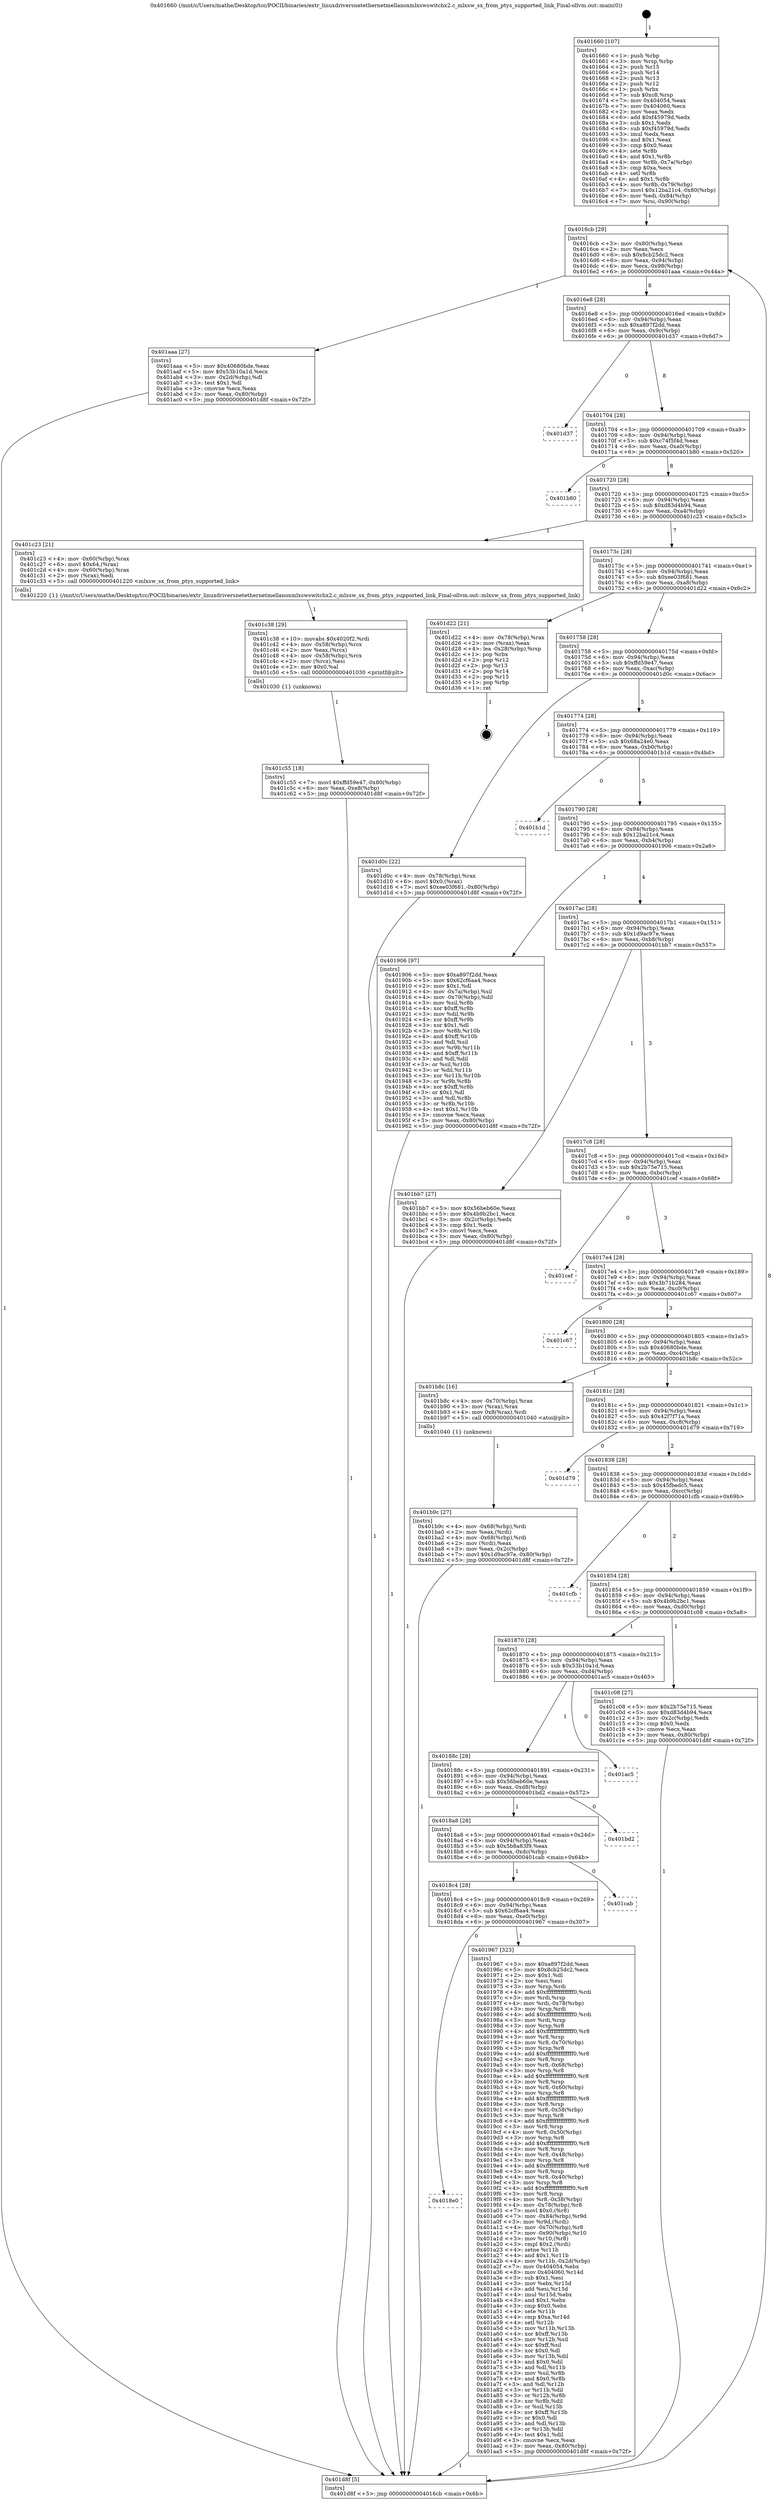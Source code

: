 digraph "0x401660" {
  label = "0x401660 (/mnt/c/Users/mathe/Desktop/tcc/POCII/binaries/extr_linuxdriversnetethernetmellanoxmlxswswitchx2.c_mlxsw_sx_from_ptys_supported_link_Final-ollvm.out::main(0))"
  labelloc = "t"
  node[shape=record]

  Entry [label="",width=0.3,height=0.3,shape=circle,fillcolor=black,style=filled]
  "0x4016cb" [label="{
     0x4016cb [29]\l
     | [instrs]\l
     &nbsp;&nbsp;0x4016cb \<+3\>: mov -0x80(%rbp),%eax\l
     &nbsp;&nbsp;0x4016ce \<+2\>: mov %eax,%ecx\l
     &nbsp;&nbsp;0x4016d0 \<+6\>: sub $0x8cb25dc2,%ecx\l
     &nbsp;&nbsp;0x4016d6 \<+6\>: mov %eax,-0x94(%rbp)\l
     &nbsp;&nbsp;0x4016dc \<+6\>: mov %ecx,-0x98(%rbp)\l
     &nbsp;&nbsp;0x4016e2 \<+6\>: je 0000000000401aaa \<main+0x44a\>\l
  }"]
  "0x401aaa" [label="{
     0x401aaa [27]\l
     | [instrs]\l
     &nbsp;&nbsp;0x401aaa \<+5\>: mov $0x40680bde,%eax\l
     &nbsp;&nbsp;0x401aaf \<+5\>: mov $0x53b10a1d,%ecx\l
     &nbsp;&nbsp;0x401ab4 \<+3\>: mov -0x2d(%rbp),%dl\l
     &nbsp;&nbsp;0x401ab7 \<+3\>: test $0x1,%dl\l
     &nbsp;&nbsp;0x401aba \<+3\>: cmovne %ecx,%eax\l
     &nbsp;&nbsp;0x401abd \<+3\>: mov %eax,-0x80(%rbp)\l
     &nbsp;&nbsp;0x401ac0 \<+5\>: jmp 0000000000401d8f \<main+0x72f\>\l
  }"]
  "0x4016e8" [label="{
     0x4016e8 [28]\l
     | [instrs]\l
     &nbsp;&nbsp;0x4016e8 \<+5\>: jmp 00000000004016ed \<main+0x8d\>\l
     &nbsp;&nbsp;0x4016ed \<+6\>: mov -0x94(%rbp),%eax\l
     &nbsp;&nbsp;0x4016f3 \<+5\>: sub $0xa897f2dd,%eax\l
     &nbsp;&nbsp;0x4016f8 \<+6\>: mov %eax,-0x9c(%rbp)\l
     &nbsp;&nbsp;0x4016fe \<+6\>: je 0000000000401d37 \<main+0x6d7\>\l
  }"]
  Exit [label="",width=0.3,height=0.3,shape=circle,fillcolor=black,style=filled,peripheries=2]
  "0x401d37" [label="{
     0x401d37\l
  }", style=dashed]
  "0x401704" [label="{
     0x401704 [28]\l
     | [instrs]\l
     &nbsp;&nbsp;0x401704 \<+5\>: jmp 0000000000401709 \<main+0xa9\>\l
     &nbsp;&nbsp;0x401709 \<+6\>: mov -0x94(%rbp),%eax\l
     &nbsp;&nbsp;0x40170f \<+5\>: sub $0xc74f5f4d,%eax\l
     &nbsp;&nbsp;0x401714 \<+6\>: mov %eax,-0xa0(%rbp)\l
     &nbsp;&nbsp;0x40171a \<+6\>: je 0000000000401b80 \<main+0x520\>\l
  }"]
  "0x401c55" [label="{
     0x401c55 [18]\l
     | [instrs]\l
     &nbsp;&nbsp;0x401c55 \<+7\>: movl $0xffd59e47,-0x80(%rbp)\l
     &nbsp;&nbsp;0x401c5c \<+6\>: mov %eax,-0xe8(%rbp)\l
     &nbsp;&nbsp;0x401c62 \<+5\>: jmp 0000000000401d8f \<main+0x72f\>\l
  }"]
  "0x401b80" [label="{
     0x401b80\l
  }", style=dashed]
  "0x401720" [label="{
     0x401720 [28]\l
     | [instrs]\l
     &nbsp;&nbsp;0x401720 \<+5\>: jmp 0000000000401725 \<main+0xc5\>\l
     &nbsp;&nbsp;0x401725 \<+6\>: mov -0x94(%rbp),%eax\l
     &nbsp;&nbsp;0x40172b \<+5\>: sub $0xd83d4b94,%eax\l
     &nbsp;&nbsp;0x401730 \<+6\>: mov %eax,-0xa4(%rbp)\l
     &nbsp;&nbsp;0x401736 \<+6\>: je 0000000000401c23 \<main+0x5c3\>\l
  }"]
  "0x401c38" [label="{
     0x401c38 [29]\l
     | [instrs]\l
     &nbsp;&nbsp;0x401c38 \<+10\>: movabs $0x4020f2,%rdi\l
     &nbsp;&nbsp;0x401c42 \<+4\>: mov -0x58(%rbp),%rcx\l
     &nbsp;&nbsp;0x401c46 \<+2\>: mov %eax,(%rcx)\l
     &nbsp;&nbsp;0x401c48 \<+4\>: mov -0x58(%rbp),%rcx\l
     &nbsp;&nbsp;0x401c4c \<+2\>: mov (%rcx),%esi\l
     &nbsp;&nbsp;0x401c4e \<+2\>: mov $0x0,%al\l
     &nbsp;&nbsp;0x401c50 \<+5\>: call 0000000000401030 \<printf@plt\>\l
     | [calls]\l
     &nbsp;&nbsp;0x401030 \{1\} (unknown)\l
  }"]
  "0x401c23" [label="{
     0x401c23 [21]\l
     | [instrs]\l
     &nbsp;&nbsp;0x401c23 \<+4\>: mov -0x60(%rbp),%rax\l
     &nbsp;&nbsp;0x401c27 \<+6\>: movl $0x64,(%rax)\l
     &nbsp;&nbsp;0x401c2d \<+4\>: mov -0x60(%rbp),%rax\l
     &nbsp;&nbsp;0x401c31 \<+2\>: mov (%rax),%edi\l
     &nbsp;&nbsp;0x401c33 \<+5\>: call 0000000000401220 \<mlxsw_sx_from_ptys_supported_link\>\l
     | [calls]\l
     &nbsp;&nbsp;0x401220 \{1\} (/mnt/c/Users/mathe/Desktop/tcc/POCII/binaries/extr_linuxdriversnetethernetmellanoxmlxswswitchx2.c_mlxsw_sx_from_ptys_supported_link_Final-ollvm.out::mlxsw_sx_from_ptys_supported_link)\l
  }"]
  "0x40173c" [label="{
     0x40173c [28]\l
     | [instrs]\l
     &nbsp;&nbsp;0x40173c \<+5\>: jmp 0000000000401741 \<main+0xe1\>\l
     &nbsp;&nbsp;0x401741 \<+6\>: mov -0x94(%rbp),%eax\l
     &nbsp;&nbsp;0x401747 \<+5\>: sub $0xee03f681,%eax\l
     &nbsp;&nbsp;0x40174c \<+6\>: mov %eax,-0xa8(%rbp)\l
     &nbsp;&nbsp;0x401752 \<+6\>: je 0000000000401d22 \<main+0x6c2\>\l
  }"]
  "0x401b9c" [label="{
     0x401b9c [27]\l
     | [instrs]\l
     &nbsp;&nbsp;0x401b9c \<+4\>: mov -0x68(%rbp),%rdi\l
     &nbsp;&nbsp;0x401ba0 \<+2\>: mov %eax,(%rdi)\l
     &nbsp;&nbsp;0x401ba2 \<+4\>: mov -0x68(%rbp),%rdi\l
     &nbsp;&nbsp;0x401ba6 \<+2\>: mov (%rdi),%eax\l
     &nbsp;&nbsp;0x401ba8 \<+3\>: mov %eax,-0x2c(%rbp)\l
     &nbsp;&nbsp;0x401bab \<+7\>: movl $0x1d9ac97e,-0x80(%rbp)\l
     &nbsp;&nbsp;0x401bb2 \<+5\>: jmp 0000000000401d8f \<main+0x72f\>\l
  }"]
  "0x401d22" [label="{
     0x401d22 [21]\l
     | [instrs]\l
     &nbsp;&nbsp;0x401d22 \<+4\>: mov -0x78(%rbp),%rax\l
     &nbsp;&nbsp;0x401d26 \<+2\>: mov (%rax),%eax\l
     &nbsp;&nbsp;0x401d28 \<+4\>: lea -0x28(%rbp),%rsp\l
     &nbsp;&nbsp;0x401d2c \<+1\>: pop %rbx\l
     &nbsp;&nbsp;0x401d2d \<+2\>: pop %r12\l
     &nbsp;&nbsp;0x401d2f \<+2\>: pop %r13\l
     &nbsp;&nbsp;0x401d31 \<+2\>: pop %r14\l
     &nbsp;&nbsp;0x401d33 \<+2\>: pop %r15\l
     &nbsp;&nbsp;0x401d35 \<+1\>: pop %rbp\l
     &nbsp;&nbsp;0x401d36 \<+1\>: ret\l
  }"]
  "0x401758" [label="{
     0x401758 [28]\l
     | [instrs]\l
     &nbsp;&nbsp;0x401758 \<+5\>: jmp 000000000040175d \<main+0xfd\>\l
     &nbsp;&nbsp;0x40175d \<+6\>: mov -0x94(%rbp),%eax\l
     &nbsp;&nbsp;0x401763 \<+5\>: sub $0xffd59e47,%eax\l
     &nbsp;&nbsp;0x401768 \<+6\>: mov %eax,-0xac(%rbp)\l
     &nbsp;&nbsp;0x40176e \<+6\>: je 0000000000401d0c \<main+0x6ac\>\l
  }"]
  "0x4018e0" [label="{
     0x4018e0\l
  }", style=dashed]
  "0x401d0c" [label="{
     0x401d0c [22]\l
     | [instrs]\l
     &nbsp;&nbsp;0x401d0c \<+4\>: mov -0x78(%rbp),%rax\l
     &nbsp;&nbsp;0x401d10 \<+6\>: movl $0x0,(%rax)\l
     &nbsp;&nbsp;0x401d16 \<+7\>: movl $0xee03f681,-0x80(%rbp)\l
     &nbsp;&nbsp;0x401d1d \<+5\>: jmp 0000000000401d8f \<main+0x72f\>\l
  }"]
  "0x401774" [label="{
     0x401774 [28]\l
     | [instrs]\l
     &nbsp;&nbsp;0x401774 \<+5\>: jmp 0000000000401779 \<main+0x119\>\l
     &nbsp;&nbsp;0x401779 \<+6\>: mov -0x94(%rbp),%eax\l
     &nbsp;&nbsp;0x40177f \<+5\>: sub $0x68a24e0,%eax\l
     &nbsp;&nbsp;0x401784 \<+6\>: mov %eax,-0xb0(%rbp)\l
     &nbsp;&nbsp;0x40178a \<+6\>: je 0000000000401b1d \<main+0x4bd\>\l
  }"]
  "0x401967" [label="{
     0x401967 [323]\l
     | [instrs]\l
     &nbsp;&nbsp;0x401967 \<+5\>: mov $0xa897f2dd,%eax\l
     &nbsp;&nbsp;0x40196c \<+5\>: mov $0x8cb25dc2,%ecx\l
     &nbsp;&nbsp;0x401971 \<+2\>: mov $0x1,%dl\l
     &nbsp;&nbsp;0x401973 \<+2\>: xor %esi,%esi\l
     &nbsp;&nbsp;0x401975 \<+3\>: mov %rsp,%rdi\l
     &nbsp;&nbsp;0x401978 \<+4\>: add $0xfffffffffffffff0,%rdi\l
     &nbsp;&nbsp;0x40197c \<+3\>: mov %rdi,%rsp\l
     &nbsp;&nbsp;0x40197f \<+4\>: mov %rdi,-0x78(%rbp)\l
     &nbsp;&nbsp;0x401983 \<+3\>: mov %rsp,%rdi\l
     &nbsp;&nbsp;0x401986 \<+4\>: add $0xfffffffffffffff0,%rdi\l
     &nbsp;&nbsp;0x40198a \<+3\>: mov %rdi,%rsp\l
     &nbsp;&nbsp;0x40198d \<+3\>: mov %rsp,%r8\l
     &nbsp;&nbsp;0x401990 \<+4\>: add $0xfffffffffffffff0,%r8\l
     &nbsp;&nbsp;0x401994 \<+3\>: mov %r8,%rsp\l
     &nbsp;&nbsp;0x401997 \<+4\>: mov %r8,-0x70(%rbp)\l
     &nbsp;&nbsp;0x40199b \<+3\>: mov %rsp,%r8\l
     &nbsp;&nbsp;0x40199e \<+4\>: add $0xfffffffffffffff0,%r8\l
     &nbsp;&nbsp;0x4019a2 \<+3\>: mov %r8,%rsp\l
     &nbsp;&nbsp;0x4019a5 \<+4\>: mov %r8,-0x68(%rbp)\l
     &nbsp;&nbsp;0x4019a9 \<+3\>: mov %rsp,%r8\l
     &nbsp;&nbsp;0x4019ac \<+4\>: add $0xfffffffffffffff0,%r8\l
     &nbsp;&nbsp;0x4019b0 \<+3\>: mov %r8,%rsp\l
     &nbsp;&nbsp;0x4019b3 \<+4\>: mov %r8,-0x60(%rbp)\l
     &nbsp;&nbsp;0x4019b7 \<+3\>: mov %rsp,%r8\l
     &nbsp;&nbsp;0x4019ba \<+4\>: add $0xfffffffffffffff0,%r8\l
     &nbsp;&nbsp;0x4019be \<+3\>: mov %r8,%rsp\l
     &nbsp;&nbsp;0x4019c1 \<+4\>: mov %r8,-0x58(%rbp)\l
     &nbsp;&nbsp;0x4019c5 \<+3\>: mov %rsp,%r8\l
     &nbsp;&nbsp;0x4019c8 \<+4\>: add $0xfffffffffffffff0,%r8\l
     &nbsp;&nbsp;0x4019cc \<+3\>: mov %r8,%rsp\l
     &nbsp;&nbsp;0x4019cf \<+4\>: mov %r8,-0x50(%rbp)\l
     &nbsp;&nbsp;0x4019d3 \<+3\>: mov %rsp,%r8\l
     &nbsp;&nbsp;0x4019d6 \<+4\>: add $0xfffffffffffffff0,%r8\l
     &nbsp;&nbsp;0x4019da \<+3\>: mov %r8,%rsp\l
     &nbsp;&nbsp;0x4019dd \<+4\>: mov %r8,-0x48(%rbp)\l
     &nbsp;&nbsp;0x4019e1 \<+3\>: mov %rsp,%r8\l
     &nbsp;&nbsp;0x4019e4 \<+4\>: add $0xfffffffffffffff0,%r8\l
     &nbsp;&nbsp;0x4019e8 \<+3\>: mov %r8,%rsp\l
     &nbsp;&nbsp;0x4019eb \<+4\>: mov %r8,-0x40(%rbp)\l
     &nbsp;&nbsp;0x4019ef \<+3\>: mov %rsp,%r8\l
     &nbsp;&nbsp;0x4019f2 \<+4\>: add $0xfffffffffffffff0,%r8\l
     &nbsp;&nbsp;0x4019f6 \<+3\>: mov %r8,%rsp\l
     &nbsp;&nbsp;0x4019f9 \<+4\>: mov %r8,-0x38(%rbp)\l
     &nbsp;&nbsp;0x4019fd \<+4\>: mov -0x78(%rbp),%r8\l
     &nbsp;&nbsp;0x401a01 \<+7\>: movl $0x0,(%r8)\l
     &nbsp;&nbsp;0x401a08 \<+7\>: mov -0x84(%rbp),%r9d\l
     &nbsp;&nbsp;0x401a0f \<+3\>: mov %r9d,(%rdi)\l
     &nbsp;&nbsp;0x401a12 \<+4\>: mov -0x70(%rbp),%r8\l
     &nbsp;&nbsp;0x401a16 \<+7\>: mov -0x90(%rbp),%r10\l
     &nbsp;&nbsp;0x401a1d \<+3\>: mov %r10,(%r8)\l
     &nbsp;&nbsp;0x401a20 \<+3\>: cmpl $0x2,(%rdi)\l
     &nbsp;&nbsp;0x401a23 \<+4\>: setne %r11b\l
     &nbsp;&nbsp;0x401a27 \<+4\>: and $0x1,%r11b\l
     &nbsp;&nbsp;0x401a2b \<+4\>: mov %r11b,-0x2d(%rbp)\l
     &nbsp;&nbsp;0x401a2f \<+7\>: mov 0x404054,%ebx\l
     &nbsp;&nbsp;0x401a36 \<+8\>: mov 0x404060,%r14d\l
     &nbsp;&nbsp;0x401a3e \<+3\>: sub $0x1,%esi\l
     &nbsp;&nbsp;0x401a41 \<+3\>: mov %ebx,%r15d\l
     &nbsp;&nbsp;0x401a44 \<+3\>: add %esi,%r15d\l
     &nbsp;&nbsp;0x401a47 \<+4\>: imul %r15d,%ebx\l
     &nbsp;&nbsp;0x401a4b \<+3\>: and $0x1,%ebx\l
     &nbsp;&nbsp;0x401a4e \<+3\>: cmp $0x0,%ebx\l
     &nbsp;&nbsp;0x401a51 \<+4\>: sete %r11b\l
     &nbsp;&nbsp;0x401a55 \<+4\>: cmp $0xa,%r14d\l
     &nbsp;&nbsp;0x401a59 \<+4\>: setl %r12b\l
     &nbsp;&nbsp;0x401a5d \<+3\>: mov %r11b,%r13b\l
     &nbsp;&nbsp;0x401a60 \<+4\>: xor $0xff,%r13b\l
     &nbsp;&nbsp;0x401a64 \<+3\>: mov %r12b,%sil\l
     &nbsp;&nbsp;0x401a67 \<+4\>: xor $0xff,%sil\l
     &nbsp;&nbsp;0x401a6b \<+3\>: xor $0x0,%dl\l
     &nbsp;&nbsp;0x401a6e \<+3\>: mov %r13b,%dil\l
     &nbsp;&nbsp;0x401a71 \<+4\>: and $0x0,%dil\l
     &nbsp;&nbsp;0x401a75 \<+3\>: and %dl,%r11b\l
     &nbsp;&nbsp;0x401a78 \<+3\>: mov %sil,%r8b\l
     &nbsp;&nbsp;0x401a7b \<+4\>: and $0x0,%r8b\l
     &nbsp;&nbsp;0x401a7f \<+3\>: and %dl,%r12b\l
     &nbsp;&nbsp;0x401a82 \<+3\>: or %r11b,%dil\l
     &nbsp;&nbsp;0x401a85 \<+3\>: or %r12b,%r8b\l
     &nbsp;&nbsp;0x401a88 \<+3\>: xor %r8b,%dil\l
     &nbsp;&nbsp;0x401a8b \<+3\>: or %sil,%r13b\l
     &nbsp;&nbsp;0x401a8e \<+4\>: xor $0xff,%r13b\l
     &nbsp;&nbsp;0x401a92 \<+3\>: or $0x0,%dl\l
     &nbsp;&nbsp;0x401a95 \<+3\>: and %dl,%r13b\l
     &nbsp;&nbsp;0x401a98 \<+3\>: or %r13b,%dil\l
     &nbsp;&nbsp;0x401a9b \<+4\>: test $0x1,%dil\l
     &nbsp;&nbsp;0x401a9f \<+3\>: cmovne %ecx,%eax\l
     &nbsp;&nbsp;0x401aa2 \<+3\>: mov %eax,-0x80(%rbp)\l
     &nbsp;&nbsp;0x401aa5 \<+5\>: jmp 0000000000401d8f \<main+0x72f\>\l
  }"]
  "0x401b1d" [label="{
     0x401b1d\l
  }", style=dashed]
  "0x401790" [label="{
     0x401790 [28]\l
     | [instrs]\l
     &nbsp;&nbsp;0x401790 \<+5\>: jmp 0000000000401795 \<main+0x135\>\l
     &nbsp;&nbsp;0x401795 \<+6\>: mov -0x94(%rbp),%eax\l
     &nbsp;&nbsp;0x40179b \<+5\>: sub $0x12ba21c4,%eax\l
     &nbsp;&nbsp;0x4017a0 \<+6\>: mov %eax,-0xb4(%rbp)\l
     &nbsp;&nbsp;0x4017a6 \<+6\>: je 0000000000401906 \<main+0x2a6\>\l
  }"]
  "0x4018c4" [label="{
     0x4018c4 [28]\l
     | [instrs]\l
     &nbsp;&nbsp;0x4018c4 \<+5\>: jmp 00000000004018c9 \<main+0x269\>\l
     &nbsp;&nbsp;0x4018c9 \<+6\>: mov -0x94(%rbp),%eax\l
     &nbsp;&nbsp;0x4018cf \<+5\>: sub $0x62cf6aa4,%eax\l
     &nbsp;&nbsp;0x4018d4 \<+6\>: mov %eax,-0xe0(%rbp)\l
     &nbsp;&nbsp;0x4018da \<+6\>: je 0000000000401967 \<main+0x307\>\l
  }"]
  "0x401906" [label="{
     0x401906 [97]\l
     | [instrs]\l
     &nbsp;&nbsp;0x401906 \<+5\>: mov $0xa897f2dd,%eax\l
     &nbsp;&nbsp;0x40190b \<+5\>: mov $0x62cf6aa4,%ecx\l
     &nbsp;&nbsp;0x401910 \<+2\>: mov $0x1,%dl\l
     &nbsp;&nbsp;0x401912 \<+4\>: mov -0x7a(%rbp),%sil\l
     &nbsp;&nbsp;0x401916 \<+4\>: mov -0x79(%rbp),%dil\l
     &nbsp;&nbsp;0x40191a \<+3\>: mov %sil,%r8b\l
     &nbsp;&nbsp;0x40191d \<+4\>: xor $0xff,%r8b\l
     &nbsp;&nbsp;0x401921 \<+3\>: mov %dil,%r9b\l
     &nbsp;&nbsp;0x401924 \<+4\>: xor $0xff,%r9b\l
     &nbsp;&nbsp;0x401928 \<+3\>: xor $0x1,%dl\l
     &nbsp;&nbsp;0x40192b \<+3\>: mov %r8b,%r10b\l
     &nbsp;&nbsp;0x40192e \<+4\>: and $0xff,%r10b\l
     &nbsp;&nbsp;0x401932 \<+3\>: and %dl,%sil\l
     &nbsp;&nbsp;0x401935 \<+3\>: mov %r9b,%r11b\l
     &nbsp;&nbsp;0x401938 \<+4\>: and $0xff,%r11b\l
     &nbsp;&nbsp;0x40193c \<+3\>: and %dl,%dil\l
     &nbsp;&nbsp;0x40193f \<+3\>: or %sil,%r10b\l
     &nbsp;&nbsp;0x401942 \<+3\>: or %dil,%r11b\l
     &nbsp;&nbsp;0x401945 \<+3\>: xor %r11b,%r10b\l
     &nbsp;&nbsp;0x401948 \<+3\>: or %r9b,%r8b\l
     &nbsp;&nbsp;0x40194b \<+4\>: xor $0xff,%r8b\l
     &nbsp;&nbsp;0x40194f \<+3\>: or $0x1,%dl\l
     &nbsp;&nbsp;0x401952 \<+3\>: and %dl,%r8b\l
     &nbsp;&nbsp;0x401955 \<+3\>: or %r8b,%r10b\l
     &nbsp;&nbsp;0x401958 \<+4\>: test $0x1,%r10b\l
     &nbsp;&nbsp;0x40195c \<+3\>: cmovne %ecx,%eax\l
     &nbsp;&nbsp;0x40195f \<+3\>: mov %eax,-0x80(%rbp)\l
     &nbsp;&nbsp;0x401962 \<+5\>: jmp 0000000000401d8f \<main+0x72f\>\l
  }"]
  "0x4017ac" [label="{
     0x4017ac [28]\l
     | [instrs]\l
     &nbsp;&nbsp;0x4017ac \<+5\>: jmp 00000000004017b1 \<main+0x151\>\l
     &nbsp;&nbsp;0x4017b1 \<+6\>: mov -0x94(%rbp),%eax\l
     &nbsp;&nbsp;0x4017b7 \<+5\>: sub $0x1d9ac97e,%eax\l
     &nbsp;&nbsp;0x4017bc \<+6\>: mov %eax,-0xb8(%rbp)\l
     &nbsp;&nbsp;0x4017c2 \<+6\>: je 0000000000401bb7 \<main+0x557\>\l
  }"]
  "0x401d8f" [label="{
     0x401d8f [5]\l
     | [instrs]\l
     &nbsp;&nbsp;0x401d8f \<+5\>: jmp 00000000004016cb \<main+0x6b\>\l
  }"]
  "0x401660" [label="{
     0x401660 [107]\l
     | [instrs]\l
     &nbsp;&nbsp;0x401660 \<+1\>: push %rbp\l
     &nbsp;&nbsp;0x401661 \<+3\>: mov %rsp,%rbp\l
     &nbsp;&nbsp;0x401664 \<+2\>: push %r15\l
     &nbsp;&nbsp;0x401666 \<+2\>: push %r14\l
     &nbsp;&nbsp;0x401668 \<+2\>: push %r13\l
     &nbsp;&nbsp;0x40166a \<+2\>: push %r12\l
     &nbsp;&nbsp;0x40166c \<+1\>: push %rbx\l
     &nbsp;&nbsp;0x40166d \<+7\>: sub $0xc8,%rsp\l
     &nbsp;&nbsp;0x401674 \<+7\>: mov 0x404054,%eax\l
     &nbsp;&nbsp;0x40167b \<+7\>: mov 0x404060,%ecx\l
     &nbsp;&nbsp;0x401682 \<+2\>: mov %eax,%edx\l
     &nbsp;&nbsp;0x401684 \<+6\>: add $0xf45979d,%edx\l
     &nbsp;&nbsp;0x40168a \<+3\>: sub $0x1,%edx\l
     &nbsp;&nbsp;0x40168d \<+6\>: sub $0xf45979d,%edx\l
     &nbsp;&nbsp;0x401693 \<+3\>: imul %edx,%eax\l
     &nbsp;&nbsp;0x401696 \<+3\>: and $0x1,%eax\l
     &nbsp;&nbsp;0x401699 \<+3\>: cmp $0x0,%eax\l
     &nbsp;&nbsp;0x40169c \<+4\>: sete %r8b\l
     &nbsp;&nbsp;0x4016a0 \<+4\>: and $0x1,%r8b\l
     &nbsp;&nbsp;0x4016a4 \<+4\>: mov %r8b,-0x7a(%rbp)\l
     &nbsp;&nbsp;0x4016a8 \<+3\>: cmp $0xa,%ecx\l
     &nbsp;&nbsp;0x4016ab \<+4\>: setl %r8b\l
     &nbsp;&nbsp;0x4016af \<+4\>: and $0x1,%r8b\l
     &nbsp;&nbsp;0x4016b3 \<+4\>: mov %r8b,-0x79(%rbp)\l
     &nbsp;&nbsp;0x4016b7 \<+7\>: movl $0x12ba21c4,-0x80(%rbp)\l
     &nbsp;&nbsp;0x4016be \<+6\>: mov %edi,-0x84(%rbp)\l
     &nbsp;&nbsp;0x4016c4 \<+7\>: mov %rsi,-0x90(%rbp)\l
  }"]
  "0x401cab" [label="{
     0x401cab\l
  }", style=dashed]
  "0x401bb7" [label="{
     0x401bb7 [27]\l
     | [instrs]\l
     &nbsp;&nbsp;0x401bb7 \<+5\>: mov $0x56beb60e,%eax\l
     &nbsp;&nbsp;0x401bbc \<+5\>: mov $0x4b9b2bc1,%ecx\l
     &nbsp;&nbsp;0x401bc1 \<+3\>: mov -0x2c(%rbp),%edx\l
     &nbsp;&nbsp;0x401bc4 \<+3\>: cmp $0x1,%edx\l
     &nbsp;&nbsp;0x401bc7 \<+3\>: cmovl %ecx,%eax\l
     &nbsp;&nbsp;0x401bca \<+3\>: mov %eax,-0x80(%rbp)\l
     &nbsp;&nbsp;0x401bcd \<+5\>: jmp 0000000000401d8f \<main+0x72f\>\l
  }"]
  "0x4017c8" [label="{
     0x4017c8 [28]\l
     | [instrs]\l
     &nbsp;&nbsp;0x4017c8 \<+5\>: jmp 00000000004017cd \<main+0x16d\>\l
     &nbsp;&nbsp;0x4017cd \<+6\>: mov -0x94(%rbp),%eax\l
     &nbsp;&nbsp;0x4017d3 \<+5\>: sub $0x2b75e715,%eax\l
     &nbsp;&nbsp;0x4017d8 \<+6\>: mov %eax,-0xbc(%rbp)\l
     &nbsp;&nbsp;0x4017de \<+6\>: je 0000000000401cef \<main+0x68f\>\l
  }"]
  "0x4018a8" [label="{
     0x4018a8 [28]\l
     | [instrs]\l
     &nbsp;&nbsp;0x4018a8 \<+5\>: jmp 00000000004018ad \<main+0x24d\>\l
     &nbsp;&nbsp;0x4018ad \<+6\>: mov -0x94(%rbp),%eax\l
     &nbsp;&nbsp;0x4018b3 \<+5\>: sub $0x5b8a83f9,%eax\l
     &nbsp;&nbsp;0x4018b8 \<+6\>: mov %eax,-0xdc(%rbp)\l
     &nbsp;&nbsp;0x4018be \<+6\>: je 0000000000401cab \<main+0x64b\>\l
  }"]
  "0x401cef" [label="{
     0x401cef\l
  }", style=dashed]
  "0x4017e4" [label="{
     0x4017e4 [28]\l
     | [instrs]\l
     &nbsp;&nbsp;0x4017e4 \<+5\>: jmp 00000000004017e9 \<main+0x189\>\l
     &nbsp;&nbsp;0x4017e9 \<+6\>: mov -0x94(%rbp),%eax\l
     &nbsp;&nbsp;0x4017ef \<+5\>: sub $0x3b71b284,%eax\l
     &nbsp;&nbsp;0x4017f4 \<+6\>: mov %eax,-0xc0(%rbp)\l
     &nbsp;&nbsp;0x4017fa \<+6\>: je 0000000000401c67 \<main+0x607\>\l
  }"]
  "0x401bd2" [label="{
     0x401bd2\l
  }", style=dashed]
  "0x401c67" [label="{
     0x401c67\l
  }", style=dashed]
  "0x401800" [label="{
     0x401800 [28]\l
     | [instrs]\l
     &nbsp;&nbsp;0x401800 \<+5\>: jmp 0000000000401805 \<main+0x1a5\>\l
     &nbsp;&nbsp;0x401805 \<+6\>: mov -0x94(%rbp),%eax\l
     &nbsp;&nbsp;0x40180b \<+5\>: sub $0x40680bde,%eax\l
     &nbsp;&nbsp;0x401810 \<+6\>: mov %eax,-0xc4(%rbp)\l
     &nbsp;&nbsp;0x401816 \<+6\>: je 0000000000401b8c \<main+0x52c\>\l
  }"]
  "0x40188c" [label="{
     0x40188c [28]\l
     | [instrs]\l
     &nbsp;&nbsp;0x40188c \<+5\>: jmp 0000000000401891 \<main+0x231\>\l
     &nbsp;&nbsp;0x401891 \<+6\>: mov -0x94(%rbp),%eax\l
     &nbsp;&nbsp;0x401897 \<+5\>: sub $0x56beb60e,%eax\l
     &nbsp;&nbsp;0x40189c \<+6\>: mov %eax,-0xd8(%rbp)\l
     &nbsp;&nbsp;0x4018a2 \<+6\>: je 0000000000401bd2 \<main+0x572\>\l
  }"]
  "0x401b8c" [label="{
     0x401b8c [16]\l
     | [instrs]\l
     &nbsp;&nbsp;0x401b8c \<+4\>: mov -0x70(%rbp),%rax\l
     &nbsp;&nbsp;0x401b90 \<+3\>: mov (%rax),%rax\l
     &nbsp;&nbsp;0x401b93 \<+4\>: mov 0x8(%rax),%rdi\l
     &nbsp;&nbsp;0x401b97 \<+5\>: call 0000000000401040 \<atoi@plt\>\l
     | [calls]\l
     &nbsp;&nbsp;0x401040 \{1\} (unknown)\l
  }"]
  "0x40181c" [label="{
     0x40181c [28]\l
     | [instrs]\l
     &nbsp;&nbsp;0x40181c \<+5\>: jmp 0000000000401821 \<main+0x1c1\>\l
     &nbsp;&nbsp;0x401821 \<+6\>: mov -0x94(%rbp),%eax\l
     &nbsp;&nbsp;0x401827 \<+5\>: sub $0x42f7f71a,%eax\l
     &nbsp;&nbsp;0x40182c \<+6\>: mov %eax,-0xc8(%rbp)\l
     &nbsp;&nbsp;0x401832 \<+6\>: je 0000000000401d79 \<main+0x719\>\l
  }"]
  "0x401ac5" [label="{
     0x401ac5\l
  }", style=dashed]
  "0x401d79" [label="{
     0x401d79\l
  }", style=dashed]
  "0x401838" [label="{
     0x401838 [28]\l
     | [instrs]\l
     &nbsp;&nbsp;0x401838 \<+5\>: jmp 000000000040183d \<main+0x1dd\>\l
     &nbsp;&nbsp;0x40183d \<+6\>: mov -0x94(%rbp),%eax\l
     &nbsp;&nbsp;0x401843 \<+5\>: sub $0x45fbedc5,%eax\l
     &nbsp;&nbsp;0x401848 \<+6\>: mov %eax,-0xcc(%rbp)\l
     &nbsp;&nbsp;0x40184e \<+6\>: je 0000000000401cfb \<main+0x69b\>\l
  }"]
  "0x401870" [label="{
     0x401870 [28]\l
     | [instrs]\l
     &nbsp;&nbsp;0x401870 \<+5\>: jmp 0000000000401875 \<main+0x215\>\l
     &nbsp;&nbsp;0x401875 \<+6\>: mov -0x94(%rbp),%eax\l
     &nbsp;&nbsp;0x40187b \<+5\>: sub $0x53b10a1d,%eax\l
     &nbsp;&nbsp;0x401880 \<+6\>: mov %eax,-0xd4(%rbp)\l
     &nbsp;&nbsp;0x401886 \<+6\>: je 0000000000401ac5 \<main+0x465\>\l
  }"]
  "0x401cfb" [label="{
     0x401cfb\l
  }", style=dashed]
  "0x401854" [label="{
     0x401854 [28]\l
     | [instrs]\l
     &nbsp;&nbsp;0x401854 \<+5\>: jmp 0000000000401859 \<main+0x1f9\>\l
     &nbsp;&nbsp;0x401859 \<+6\>: mov -0x94(%rbp),%eax\l
     &nbsp;&nbsp;0x40185f \<+5\>: sub $0x4b9b2bc1,%eax\l
     &nbsp;&nbsp;0x401864 \<+6\>: mov %eax,-0xd0(%rbp)\l
     &nbsp;&nbsp;0x40186a \<+6\>: je 0000000000401c08 \<main+0x5a8\>\l
  }"]
  "0x401c08" [label="{
     0x401c08 [27]\l
     | [instrs]\l
     &nbsp;&nbsp;0x401c08 \<+5\>: mov $0x2b75e715,%eax\l
     &nbsp;&nbsp;0x401c0d \<+5\>: mov $0xd83d4b94,%ecx\l
     &nbsp;&nbsp;0x401c12 \<+3\>: mov -0x2c(%rbp),%edx\l
     &nbsp;&nbsp;0x401c15 \<+3\>: cmp $0x0,%edx\l
     &nbsp;&nbsp;0x401c18 \<+3\>: cmove %ecx,%eax\l
     &nbsp;&nbsp;0x401c1b \<+3\>: mov %eax,-0x80(%rbp)\l
     &nbsp;&nbsp;0x401c1e \<+5\>: jmp 0000000000401d8f \<main+0x72f\>\l
  }"]
  Entry -> "0x401660" [label=" 1"]
  "0x4016cb" -> "0x401aaa" [label=" 1"]
  "0x4016cb" -> "0x4016e8" [label=" 8"]
  "0x401d22" -> Exit [label=" 1"]
  "0x4016e8" -> "0x401d37" [label=" 0"]
  "0x4016e8" -> "0x401704" [label=" 8"]
  "0x401d0c" -> "0x401d8f" [label=" 1"]
  "0x401704" -> "0x401b80" [label=" 0"]
  "0x401704" -> "0x401720" [label=" 8"]
  "0x401c55" -> "0x401d8f" [label=" 1"]
  "0x401720" -> "0x401c23" [label=" 1"]
  "0x401720" -> "0x40173c" [label=" 7"]
  "0x401c38" -> "0x401c55" [label=" 1"]
  "0x40173c" -> "0x401d22" [label=" 1"]
  "0x40173c" -> "0x401758" [label=" 6"]
  "0x401c23" -> "0x401c38" [label=" 1"]
  "0x401758" -> "0x401d0c" [label=" 1"]
  "0x401758" -> "0x401774" [label=" 5"]
  "0x401bb7" -> "0x401d8f" [label=" 1"]
  "0x401774" -> "0x401b1d" [label=" 0"]
  "0x401774" -> "0x401790" [label=" 5"]
  "0x401b9c" -> "0x401d8f" [label=" 1"]
  "0x401790" -> "0x401906" [label=" 1"]
  "0x401790" -> "0x4017ac" [label=" 4"]
  "0x401906" -> "0x401d8f" [label=" 1"]
  "0x401660" -> "0x4016cb" [label=" 1"]
  "0x401d8f" -> "0x4016cb" [label=" 8"]
  "0x401aaa" -> "0x401d8f" [label=" 1"]
  "0x4017ac" -> "0x401bb7" [label=" 1"]
  "0x4017ac" -> "0x4017c8" [label=" 3"]
  "0x401967" -> "0x401d8f" [label=" 1"]
  "0x4017c8" -> "0x401cef" [label=" 0"]
  "0x4017c8" -> "0x4017e4" [label=" 3"]
  "0x4018c4" -> "0x4018e0" [label=" 0"]
  "0x4017e4" -> "0x401c67" [label=" 0"]
  "0x4017e4" -> "0x401800" [label=" 3"]
  "0x4018c4" -> "0x401967" [label=" 1"]
  "0x401800" -> "0x401b8c" [label=" 1"]
  "0x401800" -> "0x40181c" [label=" 2"]
  "0x4018a8" -> "0x4018c4" [label=" 1"]
  "0x40181c" -> "0x401d79" [label=" 0"]
  "0x40181c" -> "0x401838" [label=" 2"]
  "0x4018a8" -> "0x401cab" [label=" 0"]
  "0x401838" -> "0x401cfb" [label=" 0"]
  "0x401838" -> "0x401854" [label=" 2"]
  "0x40188c" -> "0x4018a8" [label=" 1"]
  "0x401854" -> "0x401c08" [label=" 1"]
  "0x401854" -> "0x401870" [label=" 1"]
  "0x401c08" -> "0x401d8f" [label=" 1"]
  "0x401870" -> "0x401ac5" [label=" 0"]
  "0x401870" -> "0x40188c" [label=" 1"]
  "0x401b8c" -> "0x401b9c" [label=" 1"]
  "0x40188c" -> "0x401bd2" [label=" 0"]
}
